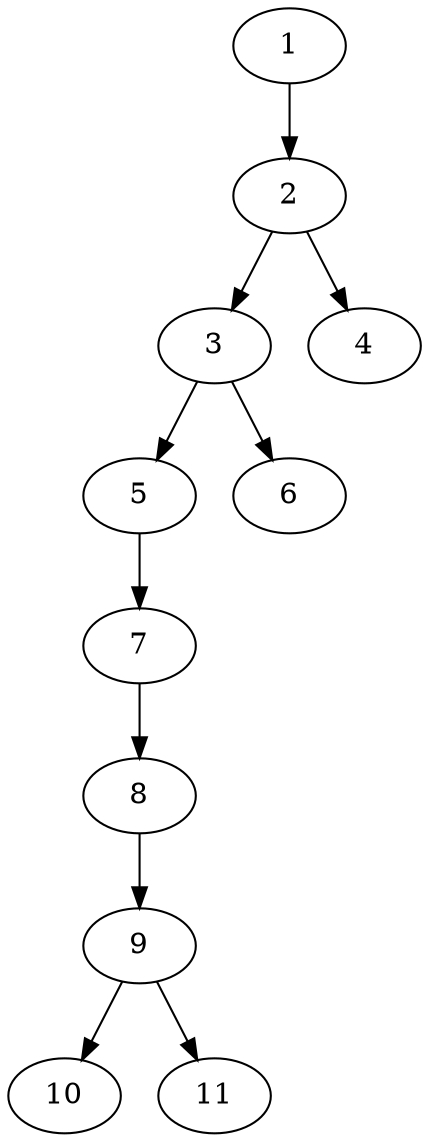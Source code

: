 // DAG (tier=1-easy, mode=data, n=11, ccr=0.321, fat=0.384, density=0.203, regular=0.709, jump=0.016, mindata=1048576, maxdata=8388608)
// DAG automatically generated by daggen at Sun Aug 24 16:33:33 2025
// /home/ermia/Project/Environments/daggen/bin/daggen --dot --ccr 0.321 --fat 0.384 --regular 0.709 --density 0.203 --jump 0.016 --mindata 1048576 --maxdata 8388608 -n 11 
digraph G {
  1 [size="15625575149642296", alpha="0.13", expect_size="7812787574821148"]
  1 -> 2 [size ="321730371387392"]
  2 [size="587705535030099968000", alpha="0.01", expect_size="293852767515049984000"]
  2 -> 3 [size ="561301893939200"]
  2 -> 4 [size ="561301893939200"]
  3 [size="4423010406983480", alpha="0.07", expect_size="2211505203491740"]
  3 -> 5 [size ="141563330035712"]
  3 -> 6 [size ="141563330035712"]
  4 [size="2241260986143080448", alpha="0.02", expect_size="1120630493071540224"]
  5 [size="2832118268781550", alpha="0.01", expect_size="1416059134390775"]
  5 -> 7 [size ="330517270495232"]
  6 [size="430360666692185489408", alpha="0.07", expect_size="215180333346092744704"]
  7 [size="1183588766174937088", alpha="0.01", expect_size="591794383087468544"]
  7 -> 8 [size ="8951391322112"]
  8 [size="272276210457882976", alpha="0.13", expect_size="136138105228941488"]
  8 -> 9 [size ="500984312758272"]
  9 [size="7152132835918159", alpha="0.16", expect_size="3576066417959079"]
  9 -> 10 [size ="377689525452800"]
  9 -> 11 [size ="377689525452800"]
  10 [size="318420637798809984", alpha="0.19", expect_size="159210318899404992"]
  11 [size="6341445081395953", alpha="0.00", expect_size="3170722540697976"]
}